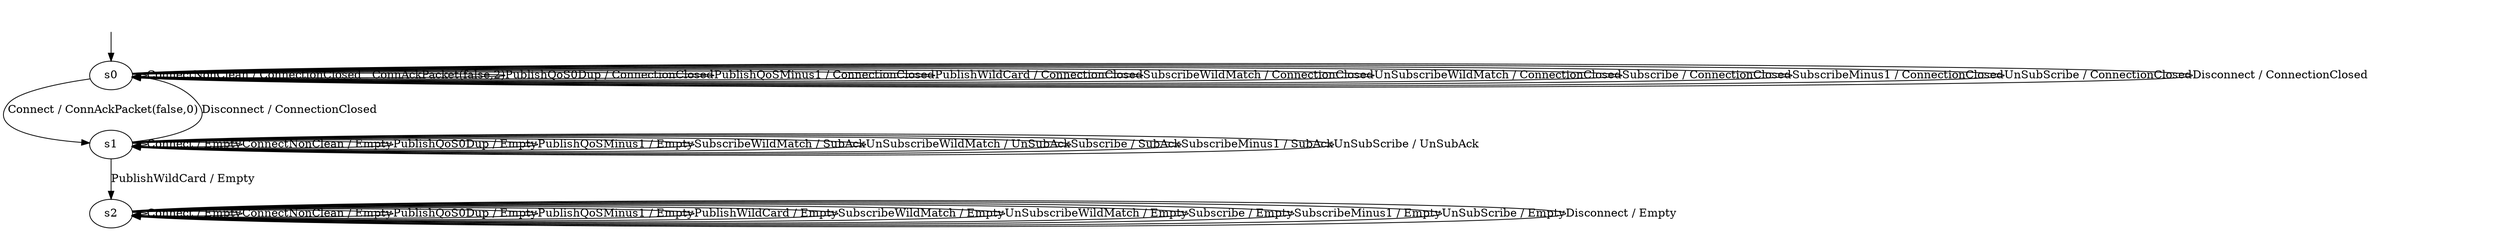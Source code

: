 digraph h0 {
s0 [label="s0"];
s1 [label="s1"];
s2 [label="s2"];
s0 -> s1 [label="Connect / ConnAckPacket(false,0)"];
s0 -> s0 [label="ConnectNonClean / ConnectionClosed__ConnAckPacket(false,2)"];
s0 -> s0 [label="PublishQoS0Dup / ConnectionClosed"];
s0 -> s0 [label="PublishQoSMinus1 / ConnectionClosed"];
s0 -> s0 [label="PublishWildCard / ConnectionClosed"];
s0 -> s0 [label="SubscribeWildMatch / ConnectionClosed"];
s0 -> s0 [label="UnSubscribeWildMatch / ConnectionClosed"];
s0 -> s0 [label="Subscribe / ConnectionClosed"];
s0 -> s0 [label="SubscribeMinus1 / ConnectionClosed"];
s0 -> s0 [label="UnSubScribe / ConnectionClosed"];
s0 -> s0 [label="Disconnect / ConnectionClosed"];
s1 -> s1 [label="Connect / Empty"];
s1 -> s1 [label="ConnectNonClean / Empty"];
s1 -> s1 [label="PublishQoS0Dup / Empty"];
s1 -> s1 [label="PublishQoSMinus1 / Empty"];
s1 -> s2 [label="PublishWildCard / Empty"];
s1 -> s1 [label="SubscribeWildMatch / SubAck"];
s1 -> s1 [label="UnSubscribeWildMatch / UnSubAck"];
s1 -> s1 [label="Subscribe / SubAck"];
s1 -> s1 [label="SubscribeMinus1 / SubAck"];
s1 -> s1 [label="UnSubScribe / UnSubAck"];
s1 -> s0 [label="Disconnect / ConnectionClosed"];
s2 -> s2 [label="Connect / Empty"];
s2 -> s2 [label="ConnectNonClean / Empty"];
s2 -> s2 [label="PublishQoS0Dup / Empty"];
s2 -> s2 [label="PublishQoSMinus1 / Empty"];
s2 -> s2 [label="PublishWildCard / Empty"];
s2 -> s2 [label="SubscribeWildMatch / Empty"];
s2 -> s2 [label="UnSubscribeWildMatch / Empty"];
s2 -> s2 [label="Subscribe / Empty"];
s2 -> s2 [label="SubscribeMinus1 / Empty"];
s2 -> s2 [label="UnSubScribe / Empty"];
s2 -> s2 [label="Disconnect / Empty"];
__start0 [shape=none, label=""];
__start0 -> s0 [label=""];
}
